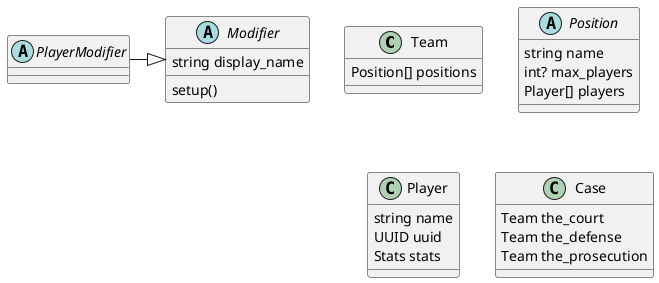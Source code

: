 @startuml



class Team{
Position[] positions
}

abstract class Position{
string name
int? max_players
Player[] players
}

class Player{
string name
UUID uuid
Stats stats
}

class Case{
Team the_court
Team the_defense
Team the_prosecution
}


abstract class Modifier{
string display_name
setup()
}

abstract class PlayerModifier{
}
PlayerModifier -|> Modifier


@enduml
